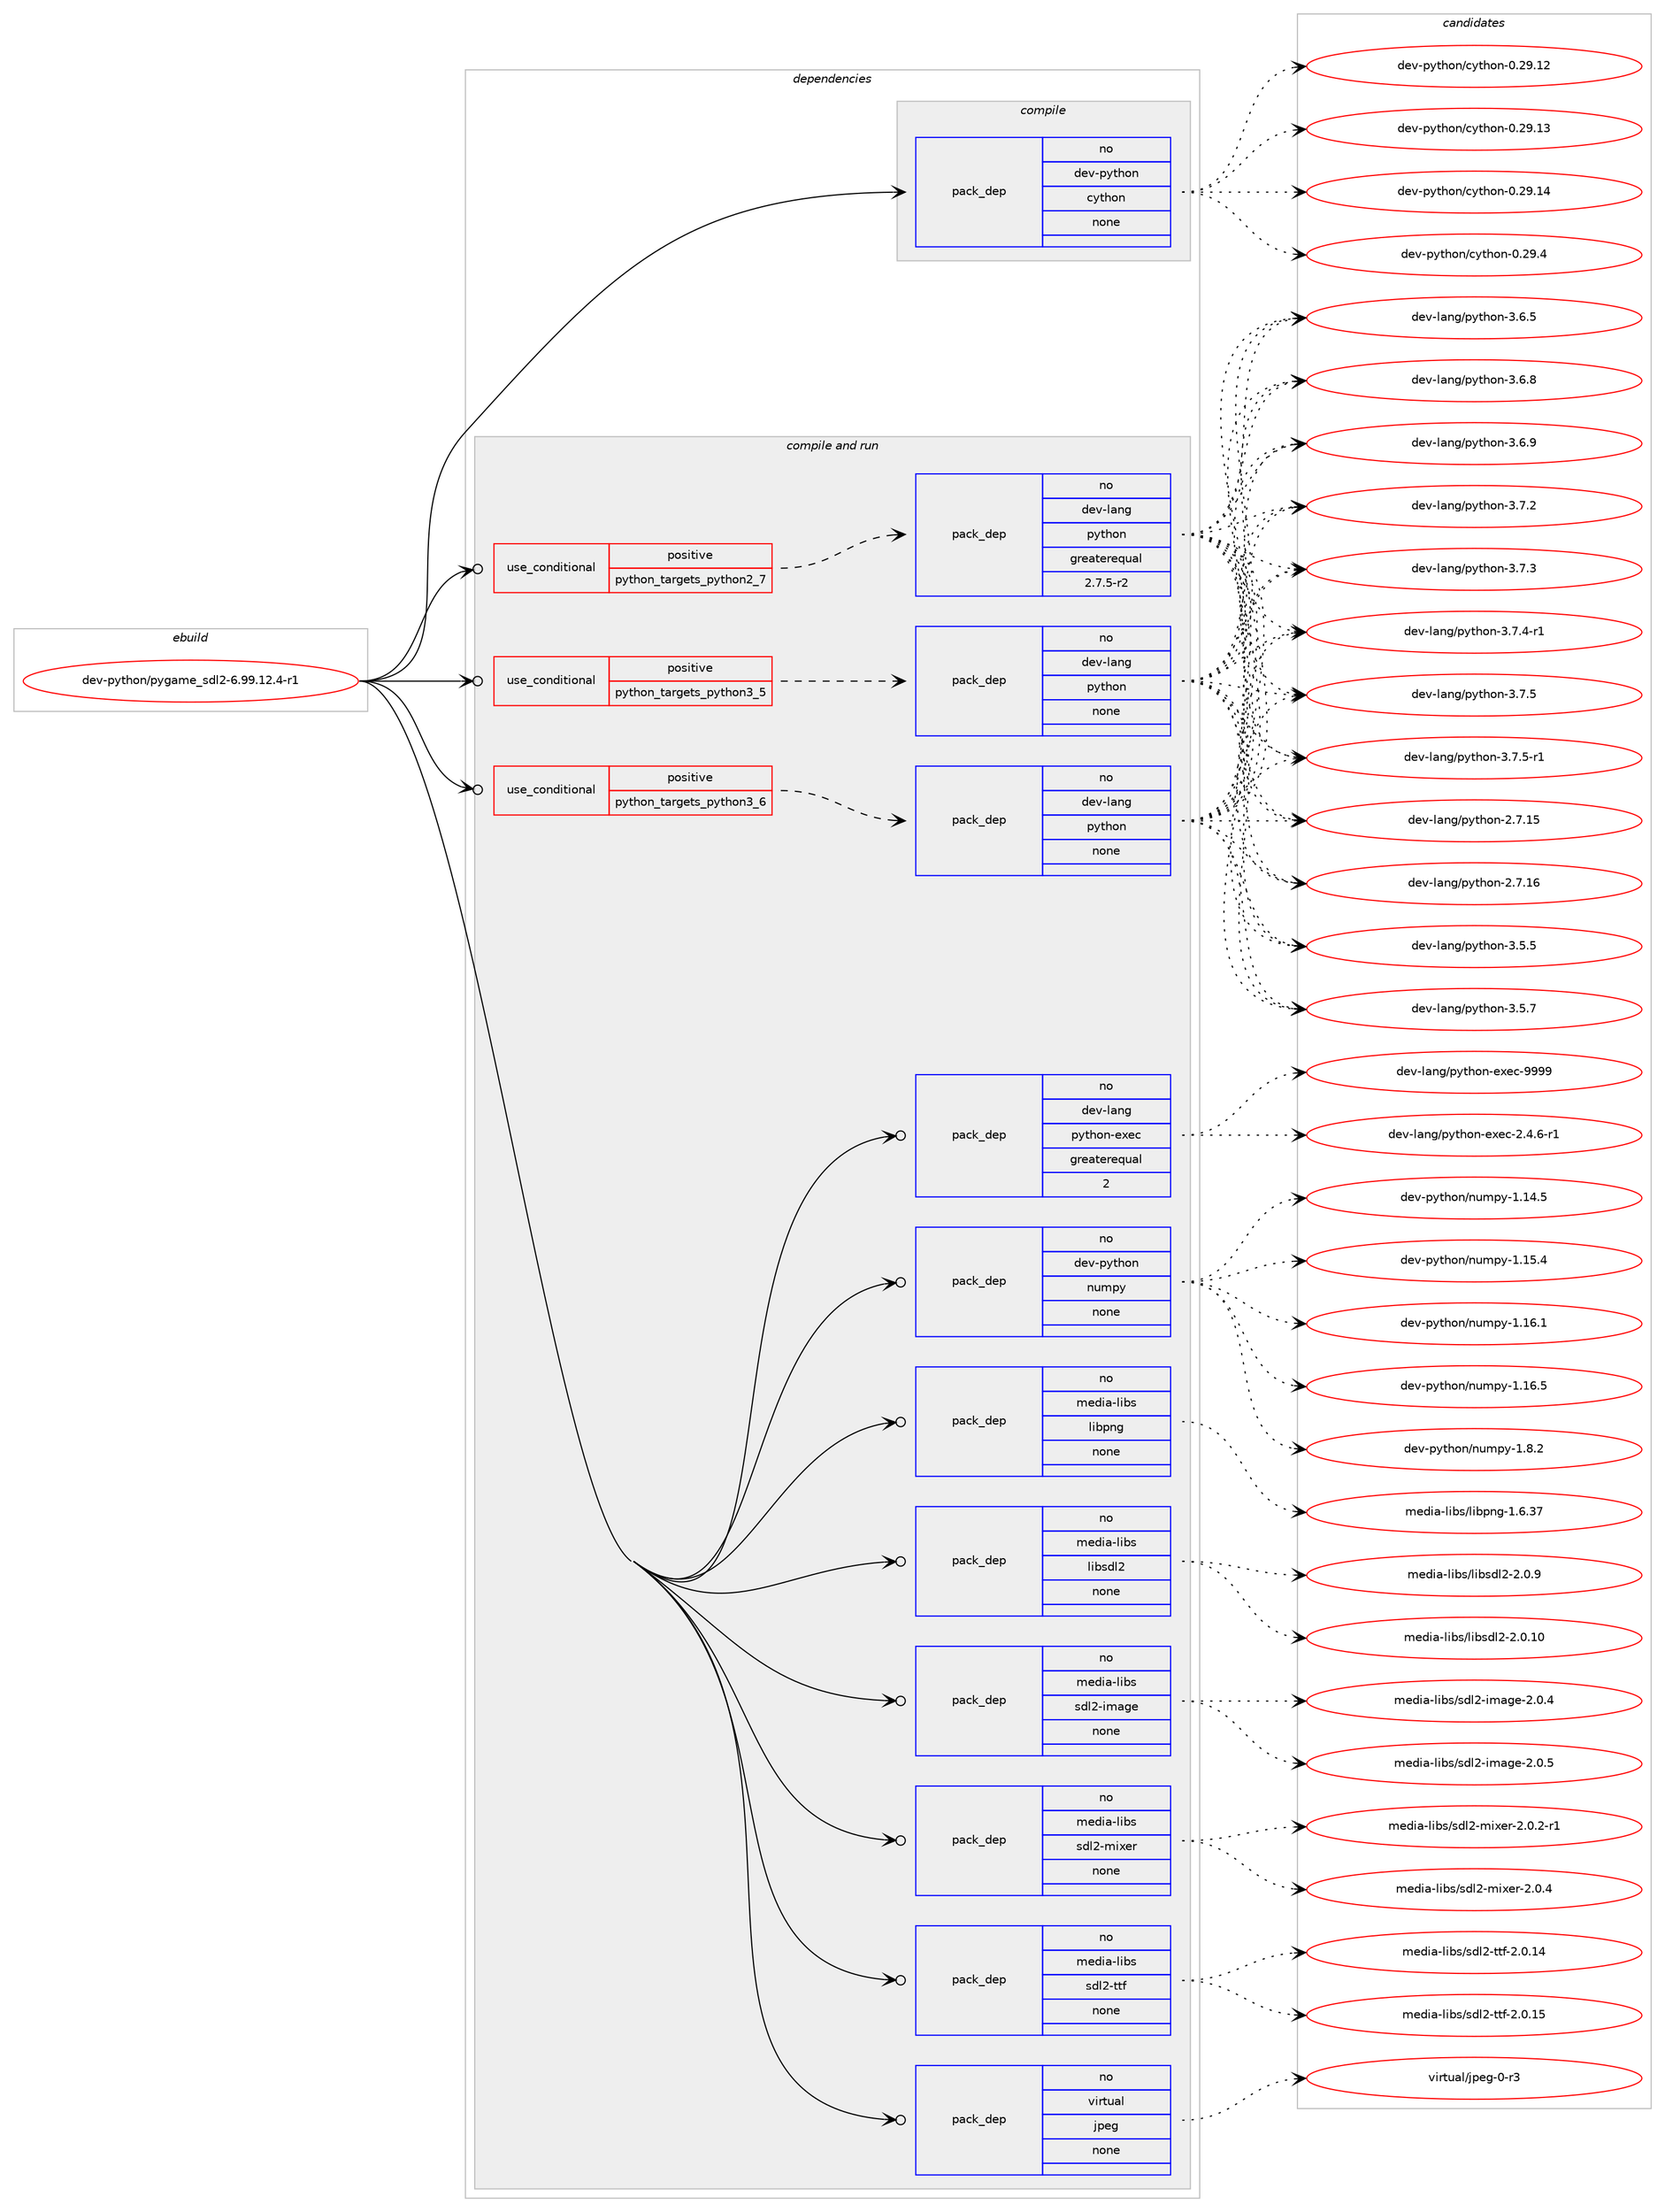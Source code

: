 digraph prolog {

# *************
# Graph options
# *************

newrank=true;
concentrate=true;
compound=true;
graph [rankdir=LR,fontname=Helvetica,fontsize=10,ranksep=1.5];#, ranksep=2.5, nodesep=0.2];
edge  [arrowhead=vee];
node  [fontname=Helvetica,fontsize=10];

# **********
# The ebuild
# **********

subgraph cluster_leftcol {
color=gray;
rank=same;
label=<<i>ebuild</i>>;
id [label="dev-python/pygame_sdl2-6.99.12.4-r1", color=red, width=4, href="../dev-python/pygame_sdl2-6.99.12.4-r1.svg"];
}

# ****************
# The dependencies
# ****************

subgraph cluster_midcol {
color=gray;
label=<<i>dependencies</i>>;
subgraph cluster_compile {
fillcolor="#eeeeee";
style=filled;
label=<<i>compile</i>>;
subgraph pack468172 {
dependency625919 [label=<<TABLE BORDER="0" CELLBORDER="1" CELLSPACING="0" CELLPADDING="4" WIDTH="220"><TR><TD ROWSPAN="6" CELLPADDING="30">pack_dep</TD></TR><TR><TD WIDTH="110">no</TD></TR><TR><TD>dev-python</TD></TR><TR><TD>cython</TD></TR><TR><TD>none</TD></TR><TR><TD></TD></TR></TABLE>>, shape=none, color=blue];
}
id:e -> dependency625919:w [weight=20,style="solid",arrowhead="vee"];
}
subgraph cluster_compileandrun {
fillcolor="#eeeeee";
style=filled;
label=<<i>compile and run</i>>;
subgraph cond145903 {
dependency625920 [label=<<TABLE BORDER="0" CELLBORDER="1" CELLSPACING="0" CELLPADDING="4"><TR><TD ROWSPAN="3" CELLPADDING="10">use_conditional</TD></TR><TR><TD>positive</TD></TR><TR><TD>python_targets_python2_7</TD></TR></TABLE>>, shape=none, color=red];
subgraph pack468173 {
dependency625921 [label=<<TABLE BORDER="0" CELLBORDER="1" CELLSPACING="0" CELLPADDING="4" WIDTH="220"><TR><TD ROWSPAN="6" CELLPADDING="30">pack_dep</TD></TR><TR><TD WIDTH="110">no</TD></TR><TR><TD>dev-lang</TD></TR><TR><TD>python</TD></TR><TR><TD>greaterequal</TD></TR><TR><TD>2.7.5-r2</TD></TR></TABLE>>, shape=none, color=blue];
}
dependency625920:e -> dependency625921:w [weight=20,style="dashed",arrowhead="vee"];
}
id:e -> dependency625920:w [weight=20,style="solid",arrowhead="odotvee"];
subgraph cond145904 {
dependency625922 [label=<<TABLE BORDER="0" CELLBORDER="1" CELLSPACING="0" CELLPADDING="4"><TR><TD ROWSPAN="3" CELLPADDING="10">use_conditional</TD></TR><TR><TD>positive</TD></TR><TR><TD>python_targets_python3_5</TD></TR></TABLE>>, shape=none, color=red];
subgraph pack468174 {
dependency625923 [label=<<TABLE BORDER="0" CELLBORDER="1" CELLSPACING="0" CELLPADDING="4" WIDTH="220"><TR><TD ROWSPAN="6" CELLPADDING="30">pack_dep</TD></TR><TR><TD WIDTH="110">no</TD></TR><TR><TD>dev-lang</TD></TR><TR><TD>python</TD></TR><TR><TD>none</TD></TR><TR><TD></TD></TR></TABLE>>, shape=none, color=blue];
}
dependency625922:e -> dependency625923:w [weight=20,style="dashed",arrowhead="vee"];
}
id:e -> dependency625922:w [weight=20,style="solid",arrowhead="odotvee"];
subgraph cond145905 {
dependency625924 [label=<<TABLE BORDER="0" CELLBORDER="1" CELLSPACING="0" CELLPADDING="4"><TR><TD ROWSPAN="3" CELLPADDING="10">use_conditional</TD></TR><TR><TD>positive</TD></TR><TR><TD>python_targets_python3_6</TD></TR></TABLE>>, shape=none, color=red];
subgraph pack468175 {
dependency625925 [label=<<TABLE BORDER="0" CELLBORDER="1" CELLSPACING="0" CELLPADDING="4" WIDTH="220"><TR><TD ROWSPAN="6" CELLPADDING="30">pack_dep</TD></TR><TR><TD WIDTH="110">no</TD></TR><TR><TD>dev-lang</TD></TR><TR><TD>python</TD></TR><TR><TD>none</TD></TR><TR><TD></TD></TR></TABLE>>, shape=none, color=blue];
}
dependency625924:e -> dependency625925:w [weight=20,style="dashed",arrowhead="vee"];
}
id:e -> dependency625924:w [weight=20,style="solid",arrowhead="odotvee"];
subgraph pack468176 {
dependency625926 [label=<<TABLE BORDER="0" CELLBORDER="1" CELLSPACING="0" CELLPADDING="4" WIDTH="220"><TR><TD ROWSPAN="6" CELLPADDING="30">pack_dep</TD></TR><TR><TD WIDTH="110">no</TD></TR><TR><TD>dev-lang</TD></TR><TR><TD>python-exec</TD></TR><TR><TD>greaterequal</TD></TR><TR><TD>2</TD></TR></TABLE>>, shape=none, color=blue];
}
id:e -> dependency625926:w [weight=20,style="solid",arrowhead="odotvee"];
subgraph pack468177 {
dependency625927 [label=<<TABLE BORDER="0" CELLBORDER="1" CELLSPACING="0" CELLPADDING="4" WIDTH="220"><TR><TD ROWSPAN="6" CELLPADDING="30">pack_dep</TD></TR><TR><TD WIDTH="110">no</TD></TR><TR><TD>dev-python</TD></TR><TR><TD>numpy</TD></TR><TR><TD>none</TD></TR><TR><TD></TD></TR></TABLE>>, shape=none, color=blue];
}
id:e -> dependency625927:w [weight=20,style="solid",arrowhead="odotvee"];
subgraph pack468178 {
dependency625928 [label=<<TABLE BORDER="0" CELLBORDER="1" CELLSPACING="0" CELLPADDING="4" WIDTH="220"><TR><TD ROWSPAN="6" CELLPADDING="30">pack_dep</TD></TR><TR><TD WIDTH="110">no</TD></TR><TR><TD>media-libs</TD></TR><TR><TD>libpng</TD></TR><TR><TD>none</TD></TR><TR><TD></TD></TR></TABLE>>, shape=none, color=blue];
}
id:e -> dependency625928:w [weight=20,style="solid",arrowhead="odotvee"];
subgraph pack468179 {
dependency625929 [label=<<TABLE BORDER="0" CELLBORDER="1" CELLSPACING="0" CELLPADDING="4" WIDTH="220"><TR><TD ROWSPAN="6" CELLPADDING="30">pack_dep</TD></TR><TR><TD WIDTH="110">no</TD></TR><TR><TD>media-libs</TD></TR><TR><TD>libsdl2</TD></TR><TR><TD>none</TD></TR><TR><TD></TD></TR></TABLE>>, shape=none, color=blue];
}
id:e -> dependency625929:w [weight=20,style="solid",arrowhead="odotvee"];
subgraph pack468180 {
dependency625930 [label=<<TABLE BORDER="0" CELLBORDER="1" CELLSPACING="0" CELLPADDING="4" WIDTH="220"><TR><TD ROWSPAN="6" CELLPADDING="30">pack_dep</TD></TR><TR><TD WIDTH="110">no</TD></TR><TR><TD>media-libs</TD></TR><TR><TD>sdl2-image</TD></TR><TR><TD>none</TD></TR><TR><TD></TD></TR></TABLE>>, shape=none, color=blue];
}
id:e -> dependency625930:w [weight=20,style="solid",arrowhead="odotvee"];
subgraph pack468181 {
dependency625931 [label=<<TABLE BORDER="0" CELLBORDER="1" CELLSPACING="0" CELLPADDING="4" WIDTH="220"><TR><TD ROWSPAN="6" CELLPADDING="30">pack_dep</TD></TR><TR><TD WIDTH="110">no</TD></TR><TR><TD>media-libs</TD></TR><TR><TD>sdl2-mixer</TD></TR><TR><TD>none</TD></TR><TR><TD></TD></TR></TABLE>>, shape=none, color=blue];
}
id:e -> dependency625931:w [weight=20,style="solid",arrowhead="odotvee"];
subgraph pack468182 {
dependency625932 [label=<<TABLE BORDER="0" CELLBORDER="1" CELLSPACING="0" CELLPADDING="4" WIDTH="220"><TR><TD ROWSPAN="6" CELLPADDING="30">pack_dep</TD></TR><TR><TD WIDTH="110">no</TD></TR><TR><TD>media-libs</TD></TR><TR><TD>sdl2-ttf</TD></TR><TR><TD>none</TD></TR><TR><TD></TD></TR></TABLE>>, shape=none, color=blue];
}
id:e -> dependency625932:w [weight=20,style="solid",arrowhead="odotvee"];
subgraph pack468183 {
dependency625933 [label=<<TABLE BORDER="0" CELLBORDER="1" CELLSPACING="0" CELLPADDING="4" WIDTH="220"><TR><TD ROWSPAN="6" CELLPADDING="30">pack_dep</TD></TR><TR><TD WIDTH="110">no</TD></TR><TR><TD>virtual</TD></TR><TR><TD>jpeg</TD></TR><TR><TD>none</TD></TR><TR><TD></TD></TR></TABLE>>, shape=none, color=blue];
}
id:e -> dependency625933:w [weight=20,style="solid",arrowhead="odotvee"];
}
subgraph cluster_run {
fillcolor="#eeeeee";
style=filled;
label=<<i>run</i>>;
}
}

# **************
# The candidates
# **************

subgraph cluster_choices {
rank=same;
color=gray;
label=<<i>candidates</i>>;

subgraph choice468172 {
color=black;
nodesep=1;
choice1001011184511212111610411111047991211161041111104548465057464950 [label="dev-python/cython-0.29.12", color=red, width=4,href="../dev-python/cython-0.29.12.svg"];
choice1001011184511212111610411111047991211161041111104548465057464951 [label="dev-python/cython-0.29.13", color=red, width=4,href="../dev-python/cython-0.29.13.svg"];
choice1001011184511212111610411111047991211161041111104548465057464952 [label="dev-python/cython-0.29.14", color=red, width=4,href="../dev-python/cython-0.29.14.svg"];
choice10010111845112121116104111110479912111610411111045484650574652 [label="dev-python/cython-0.29.4", color=red, width=4,href="../dev-python/cython-0.29.4.svg"];
dependency625919:e -> choice1001011184511212111610411111047991211161041111104548465057464950:w [style=dotted,weight="100"];
dependency625919:e -> choice1001011184511212111610411111047991211161041111104548465057464951:w [style=dotted,weight="100"];
dependency625919:e -> choice1001011184511212111610411111047991211161041111104548465057464952:w [style=dotted,weight="100"];
dependency625919:e -> choice10010111845112121116104111110479912111610411111045484650574652:w [style=dotted,weight="100"];
}
subgraph choice468173 {
color=black;
nodesep=1;
choice10010111845108971101034711212111610411111045504655464953 [label="dev-lang/python-2.7.15", color=red, width=4,href="../dev-lang/python-2.7.15.svg"];
choice10010111845108971101034711212111610411111045504655464954 [label="dev-lang/python-2.7.16", color=red, width=4,href="../dev-lang/python-2.7.16.svg"];
choice100101118451089711010347112121116104111110455146534653 [label="dev-lang/python-3.5.5", color=red, width=4,href="../dev-lang/python-3.5.5.svg"];
choice100101118451089711010347112121116104111110455146534655 [label="dev-lang/python-3.5.7", color=red, width=4,href="../dev-lang/python-3.5.7.svg"];
choice100101118451089711010347112121116104111110455146544653 [label="dev-lang/python-3.6.5", color=red, width=4,href="../dev-lang/python-3.6.5.svg"];
choice100101118451089711010347112121116104111110455146544656 [label="dev-lang/python-3.6.8", color=red, width=4,href="../dev-lang/python-3.6.8.svg"];
choice100101118451089711010347112121116104111110455146544657 [label="dev-lang/python-3.6.9", color=red, width=4,href="../dev-lang/python-3.6.9.svg"];
choice100101118451089711010347112121116104111110455146554650 [label="dev-lang/python-3.7.2", color=red, width=4,href="../dev-lang/python-3.7.2.svg"];
choice100101118451089711010347112121116104111110455146554651 [label="dev-lang/python-3.7.3", color=red, width=4,href="../dev-lang/python-3.7.3.svg"];
choice1001011184510897110103471121211161041111104551465546524511449 [label="dev-lang/python-3.7.4-r1", color=red, width=4,href="../dev-lang/python-3.7.4-r1.svg"];
choice100101118451089711010347112121116104111110455146554653 [label="dev-lang/python-3.7.5", color=red, width=4,href="../dev-lang/python-3.7.5.svg"];
choice1001011184510897110103471121211161041111104551465546534511449 [label="dev-lang/python-3.7.5-r1", color=red, width=4,href="../dev-lang/python-3.7.5-r1.svg"];
dependency625921:e -> choice10010111845108971101034711212111610411111045504655464953:w [style=dotted,weight="100"];
dependency625921:e -> choice10010111845108971101034711212111610411111045504655464954:w [style=dotted,weight="100"];
dependency625921:e -> choice100101118451089711010347112121116104111110455146534653:w [style=dotted,weight="100"];
dependency625921:e -> choice100101118451089711010347112121116104111110455146534655:w [style=dotted,weight="100"];
dependency625921:e -> choice100101118451089711010347112121116104111110455146544653:w [style=dotted,weight="100"];
dependency625921:e -> choice100101118451089711010347112121116104111110455146544656:w [style=dotted,weight="100"];
dependency625921:e -> choice100101118451089711010347112121116104111110455146544657:w [style=dotted,weight="100"];
dependency625921:e -> choice100101118451089711010347112121116104111110455146554650:w [style=dotted,weight="100"];
dependency625921:e -> choice100101118451089711010347112121116104111110455146554651:w [style=dotted,weight="100"];
dependency625921:e -> choice1001011184510897110103471121211161041111104551465546524511449:w [style=dotted,weight="100"];
dependency625921:e -> choice100101118451089711010347112121116104111110455146554653:w [style=dotted,weight="100"];
dependency625921:e -> choice1001011184510897110103471121211161041111104551465546534511449:w [style=dotted,weight="100"];
}
subgraph choice468174 {
color=black;
nodesep=1;
choice10010111845108971101034711212111610411111045504655464953 [label="dev-lang/python-2.7.15", color=red, width=4,href="../dev-lang/python-2.7.15.svg"];
choice10010111845108971101034711212111610411111045504655464954 [label="dev-lang/python-2.7.16", color=red, width=4,href="../dev-lang/python-2.7.16.svg"];
choice100101118451089711010347112121116104111110455146534653 [label="dev-lang/python-3.5.5", color=red, width=4,href="../dev-lang/python-3.5.5.svg"];
choice100101118451089711010347112121116104111110455146534655 [label="dev-lang/python-3.5.7", color=red, width=4,href="../dev-lang/python-3.5.7.svg"];
choice100101118451089711010347112121116104111110455146544653 [label="dev-lang/python-3.6.5", color=red, width=4,href="../dev-lang/python-3.6.5.svg"];
choice100101118451089711010347112121116104111110455146544656 [label="dev-lang/python-3.6.8", color=red, width=4,href="../dev-lang/python-3.6.8.svg"];
choice100101118451089711010347112121116104111110455146544657 [label="dev-lang/python-3.6.9", color=red, width=4,href="../dev-lang/python-3.6.9.svg"];
choice100101118451089711010347112121116104111110455146554650 [label="dev-lang/python-3.7.2", color=red, width=4,href="../dev-lang/python-3.7.2.svg"];
choice100101118451089711010347112121116104111110455146554651 [label="dev-lang/python-3.7.3", color=red, width=4,href="../dev-lang/python-3.7.3.svg"];
choice1001011184510897110103471121211161041111104551465546524511449 [label="dev-lang/python-3.7.4-r1", color=red, width=4,href="../dev-lang/python-3.7.4-r1.svg"];
choice100101118451089711010347112121116104111110455146554653 [label="dev-lang/python-3.7.5", color=red, width=4,href="../dev-lang/python-3.7.5.svg"];
choice1001011184510897110103471121211161041111104551465546534511449 [label="dev-lang/python-3.7.5-r1", color=red, width=4,href="../dev-lang/python-3.7.5-r1.svg"];
dependency625923:e -> choice10010111845108971101034711212111610411111045504655464953:w [style=dotted,weight="100"];
dependency625923:e -> choice10010111845108971101034711212111610411111045504655464954:w [style=dotted,weight="100"];
dependency625923:e -> choice100101118451089711010347112121116104111110455146534653:w [style=dotted,weight="100"];
dependency625923:e -> choice100101118451089711010347112121116104111110455146534655:w [style=dotted,weight="100"];
dependency625923:e -> choice100101118451089711010347112121116104111110455146544653:w [style=dotted,weight="100"];
dependency625923:e -> choice100101118451089711010347112121116104111110455146544656:w [style=dotted,weight="100"];
dependency625923:e -> choice100101118451089711010347112121116104111110455146544657:w [style=dotted,weight="100"];
dependency625923:e -> choice100101118451089711010347112121116104111110455146554650:w [style=dotted,weight="100"];
dependency625923:e -> choice100101118451089711010347112121116104111110455146554651:w [style=dotted,weight="100"];
dependency625923:e -> choice1001011184510897110103471121211161041111104551465546524511449:w [style=dotted,weight="100"];
dependency625923:e -> choice100101118451089711010347112121116104111110455146554653:w [style=dotted,weight="100"];
dependency625923:e -> choice1001011184510897110103471121211161041111104551465546534511449:w [style=dotted,weight="100"];
}
subgraph choice468175 {
color=black;
nodesep=1;
choice10010111845108971101034711212111610411111045504655464953 [label="dev-lang/python-2.7.15", color=red, width=4,href="../dev-lang/python-2.7.15.svg"];
choice10010111845108971101034711212111610411111045504655464954 [label="dev-lang/python-2.7.16", color=red, width=4,href="../dev-lang/python-2.7.16.svg"];
choice100101118451089711010347112121116104111110455146534653 [label="dev-lang/python-3.5.5", color=red, width=4,href="../dev-lang/python-3.5.5.svg"];
choice100101118451089711010347112121116104111110455146534655 [label="dev-lang/python-3.5.7", color=red, width=4,href="../dev-lang/python-3.5.7.svg"];
choice100101118451089711010347112121116104111110455146544653 [label="dev-lang/python-3.6.5", color=red, width=4,href="../dev-lang/python-3.6.5.svg"];
choice100101118451089711010347112121116104111110455146544656 [label="dev-lang/python-3.6.8", color=red, width=4,href="../dev-lang/python-3.6.8.svg"];
choice100101118451089711010347112121116104111110455146544657 [label="dev-lang/python-3.6.9", color=red, width=4,href="../dev-lang/python-3.6.9.svg"];
choice100101118451089711010347112121116104111110455146554650 [label="dev-lang/python-3.7.2", color=red, width=4,href="../dev-lang/python-3.7.2.svg"];
choice100101118451089711010347112121116104111110455146554651 [label="dev-lang/python-3.7.3", color=red, width=4,href="../dev-lang/python-3.7.3.svg"];
choice1001011184510897110103471121211161041111104551465546524511449 [label="dev-lang/python-3.7.4-r1", color=red, width=4,href="../dev-lang/python-3.7.4-r1.svg"];
choice100101118451089711010347112121116104111110455146554653 [label="dev-lang/python-3.7.5", color=red, width=4,href="../dev-lang/python-3.7.5.svg"];
choice1001011184510897110103471121211161041111104551465546534511449 [label="dev-lang/python-3.7.5-r1", color=red, width=4,href="../dev-lang/python-3.7.5-r1.svg"];
dependency625925:e -> choice10010111845108971101034711212111610411111045504655464953:w [style=dotted,weight="100"];
dependency625925:e -> choice10010111845108971101034711212111610411111045504655464954:w [style=dotted,weight="100"];
dependency625925:e -> choice100101118451089711010347112121116104111110455146534653:w [style=dotted,weight="100"];
dependency625925:e -> choice100101118451089711010347112121116104111110455146534655:w [style=dotted,weight="100"];
dependency625925:e -> choice100101118451089711010347112121116104111110455146544653:w [style=dotted,weight="100"];
dependency625925:e -> choice100101118451089711010347112121116104111110455146544656:w [style=dotted,weight="100"];
dependency625925:e -> choice100101118451089711010347112121116104111110455146544657:w [style=dotted,weight="100"];
dependency625925:e -> choice100101118451089711010347112121116104111110455146554650:w [style=dotted,weight="100"];
dependency625925:e -> choice100101118451089711010347112121116104111110455146554651:w [style=dotted,weight="100"];
dependency625925:e -> choice1001011184510897110103471121211161041111104551465546524511449:w [style=dotted,weight="100"];
dependency625925:e -> choice100101118451089711010347112121116104111110455146554653:w [style=dotted,weight="100"];
dependency625925:e -> choice1001011184510897110103471121211161041111104551465546534511449:w [style=dotted,weight="100"];
}
subgraph choice468176 {
color=black;
nodesep=1;
choice10010111845108971101034711212111610411111045101120101994550465246544511449 [label="dev-lang/python-exec-2.4.6-r1", color=red, width=4,href="../dev-lang/python-exec-2.4.6-r1.svg"];
choice10010111845108971101034711212111610411111045101120101994557575757 [label="dev-lang/python-exec-9999", color=red, width=4,href="../dev-lang/python-exec-9999.svg"];
dependency625926:e -> choice10010111845108971101034711212111610411111045101120101994550465246544511449:w [style=dotted,weight="100"];
dependency625926:e -> choice10010111845108971101034711212111610411111045101120101994557575757:w [style=dotted,weight="100"];
}
subgraph choice468177 {
color=black;
nodesep=1;
choice100101118451121211161041111104711011710911212145494649524653 [label="dev-python/numpy-1.14.5", color=red, width=4,href="../dev-python/numpy-1.14.5.svg"];
choice100101118451121211161041111104711011710911212145494649534652 [label="dev-python/numpy-1.15.4", color=red, width=4,href="../dev-python/numpy-1.15.4.svg"];
choice100101118451121211161041111104711011710911212145494649544649 [label="dev-python/numpy-1.16.1", color=red, width=4,href="../dev-python/numpy-1.16.1.svg"];
choice100101118451121211161041111104711011710911212145494649544653 [label="dev-python/numpy-1.16.5", color=red, width=4,href="../dev-python/numpy-1.16.5.svg"];
choice1001011184511212111610411111047110117109112121454946564650 [label="dev-python/numpy-1.8.2", color=red, width=4,href="../dev-python/numpy-1.8.2.svg"];
dependency625927:e -> choice100101118451121211161041111104711011710911212145494649524653:w [style=dotted,weight="100"];
dependency625927:e -> choice100101118451121211161041111104711011710911212145494649534652:w [style=dotted,weight="100"];
dependency625927:e -> choice100101118451121211161041111104711011710911212145494649544649:w [style=dotted,weight="100"];
dependency625927:e -> choice100101118451121211161041111104711011710911212145494649544653:w [style=dotted,weight="100"];
dependency625927:e -> choice1001011184511212111610411111047110117109112121454946564650:w [style=dotted,weight="100"];
}
subgraph choice468178 {
color=black;
nodesep=1;
choice109101100105974510810598115471081059811211010345494654465155 [label="media-libs/libpng-1.6.37", color=red, width=4,href="../media-libs/libpng-1.6.37.svg"];
dependency625928:e -> choice109101100105974510810598115471081059811211010345494654465155:w [style=dotted,weight="100"];
}
subgraph choice468179 {
color=black;
nodesep=1;
choice10910110010597451081059811547108105981151001085045504648464948 [label="media-libs/libsdl2-2.0.10", color=red, width=4,href="../media-libs/libsdl2-2.0.10.svg"];
choice109101100105974510810598115471081059811510010850455046484657 [label="media-libs/libsdl2-2.0.9", color=red, width=4,href="../media-libs/libsdl2-2.0.9.svg"];
dependency625929:e -> choice10910110010597451081059811547108105981151001085045504648464948:w [style=dotted,weight="100"];
dependency625929:e -> choice109101100105974510810598115471081059811510010850455046484657:w [style=dotted,weight="100"];
}
subgraph choice468180 {
color=black;
nodesep=1;
choice10910110010597451081059811547115100108504510510997103101455046484652 [label="media-libs/sdl2-image-2.0.4", color=red, width=4,href="../media-libs/sdl2-image-2.0.4.svg"];
choice10910110010597451081059811547115100108504510510997103101455046484653 [label="media-libs/sdl2-image-2.0.5", color=red, width=4,href="../media-libs/sdl2-image-2.0.5.svg"];
dependency625930:e -> choice10910110010597451081059811547115100108504510510997103101455046484652:w [style=dotted,weight="100"];
dependency625930:e -> choice10910110010597451081059811547115100108504510510997103101455046484653:w [style=dotted,weight="100"];
}
subgraph choice468181 {
color=black;
nodesep=1;
choice1091011001059745108105981154711510010850451091051201011144550464846504511449 [label="media-libs/sdl2-mixer-2.0.2-r1", color=red, width=4,href="../media-libs/sdl2-mixer-2.0.2-r1.svg"];
choice109101100105974510810598115471151001085045109105120101114455046484652 [label="media-libs/sdl2-mixer-2.0.4", color=red, width=4,href="../media-libs/sdl2-mixer-2.0.4.svg"];
dependency625931:e -> choice1091011001059745108105981154711510010850451091051201011144550464846504511449:w [style=dotted,weight="100"];
dependency625931:e -> choice109101100105974510810598115471151001085045109105120101114455046484652:w [style=dotted,weight="100"];
}
subgraph choice468182 {
color=black;
nodesep=1;
choice10910110010597451081059811547115100108504511611610245504648464952 [label="media-libs/sdl2-ttf-2.0.14", color=red, width=4,href="../media-libs/sdl2-ttf-2.0.14.svg"];
choice10910110010597451081059811547115100108504511611610245504648464953 [label="media-libs/sdl2-ttf-2.0.15", color=red, width=4,href="../media-libs/sdl2-ttf-2.0.15.svg"];
dependency625932:e -> choice10910110010597451081059811547115100108504511611610245504648464952:w [style=dotted,weight="100"];
dependency625932:e -> choice10910110010597451081059811547115100108504511611610245504648464953:w [style=dotted,weight="100"];
}
subgraph choice468183 {
color=black;
nodesep=1;
choice118105114116117971084710611210110345484511451 [label="virtual/jpeg-0-r3", color=red, width=4,href="../virtual/jpeg-0-r3.svg"];
dependency625933:e -> choice118105114116117971084710611210110345484511451:w [style=dotted,weight="100"];
}
}

}
